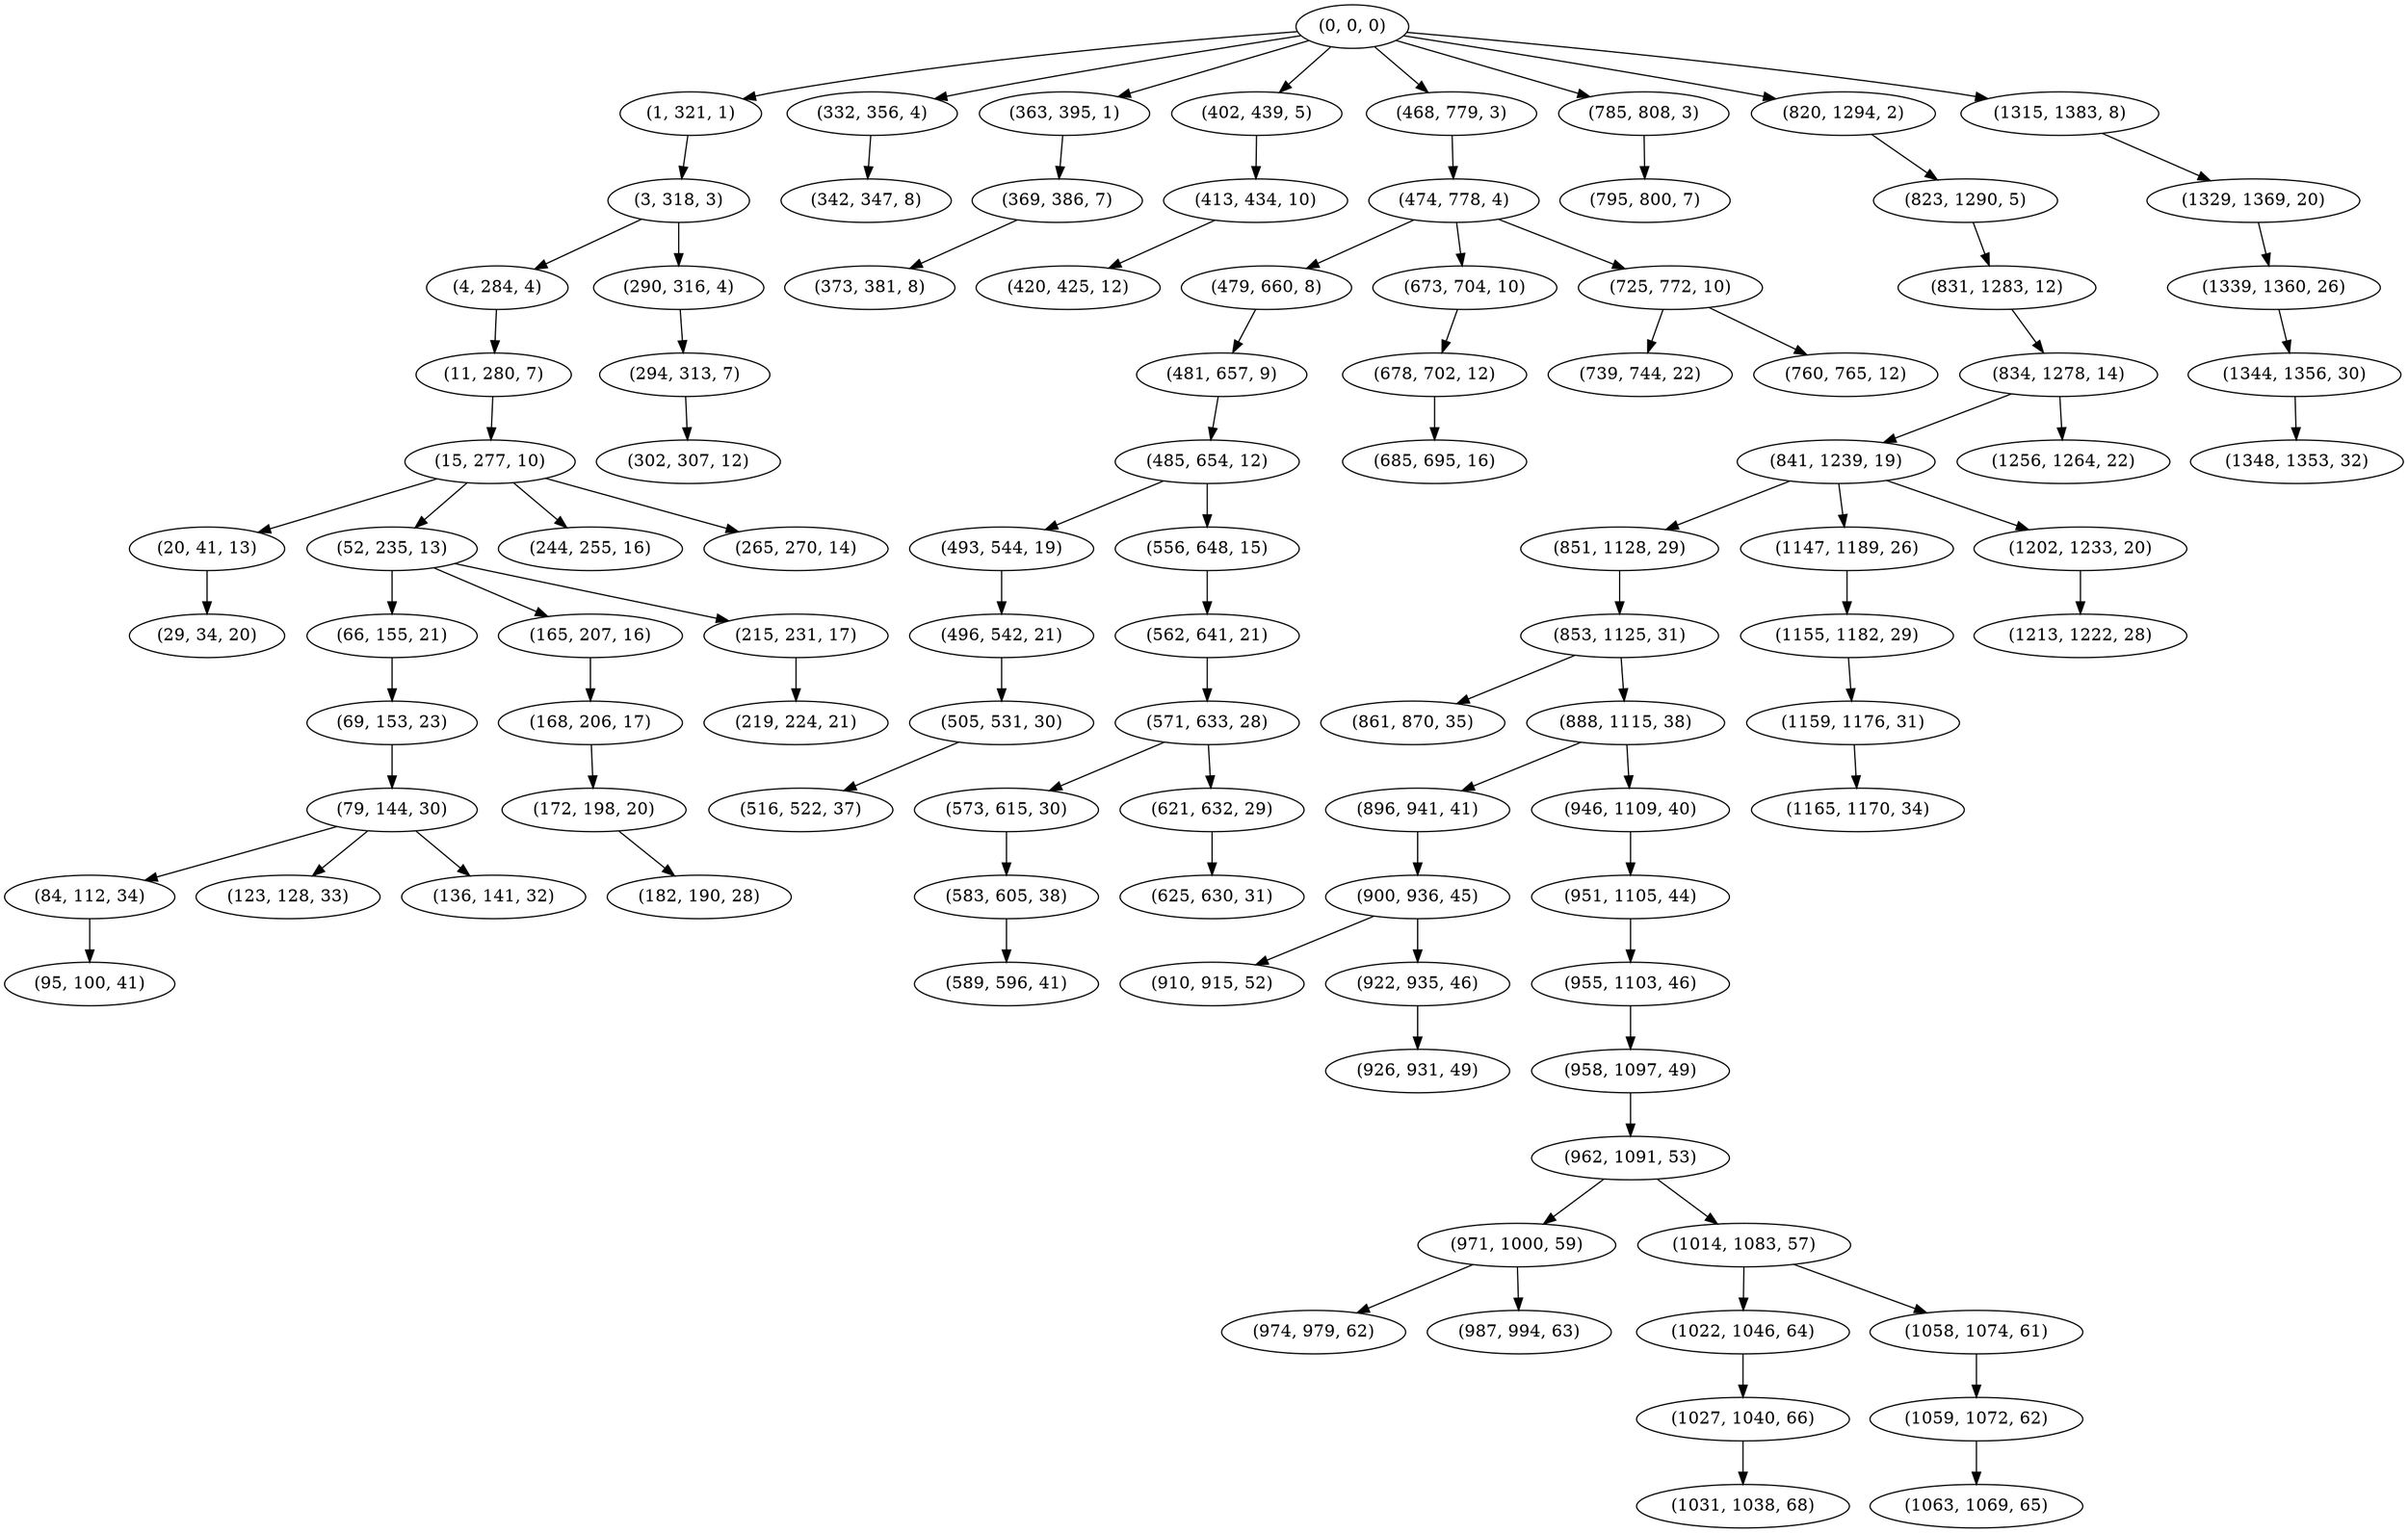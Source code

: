digraph tree {
    "(0, 0, 0)";
    "(1, 321, 1)";
    "(3, 318, 3)";
    "(4, 284, 4)";
    "(11, 280, 7)";
    "(15, 277, 10)";
    "(20, 41, 13)";
    "(29, 34, 20)";
    "(52, 235, 13)";
    "(66, 155, 21)";
    "(69, 153, 23)";
    "(79, 144, 30)";
    "(84, 112, 34)";
    "(95, 100, 41)";
    "(123, 128, 33)";
    "(136, 141, 32)";
    "(165, 207, 16)";
    "(168, 206, 17)";
    "(172, 198, 20)";
    "(182, 190, 28)";
    "(215, 231, 17)";
    "(219, 224, 21)";
    "(244, 255, 16)";
    "(265, 270, 14)";
    "(290, 316, 4)";
    "(294, 313, 7)";
    "(302, 307, 12)";
    "(332, 356, 4)";
    "(342, 347, 8)";
    "(363, 395, 1)";
    "(369, 386, 7)";
    "(373, 381, 8)";
    "(402, 439, 5)";
    "(413, 434, 10)";
    "(420, 425, 12)";
    "(468, 779, 3)";
    "(474, 778, 4)";
    "(479, 660, 8)";
    "(481, 657, 9)";
    "(485, 654, 12)";
    "(493, 544, 19)";
    "(496, 542, 21)";
    "(505, 531, 30)";
    "(516, 522, 37)";
    "(556, 648, 15)";
    "(562, 641, 21)";
    "(571, 633, 28)";
    "(573, 615, 30)";
    "(583, 605, 38)";
    "(589, 596, 41)";
    "(621, 632, 29)";
    "(625, 630, 31)";
    "(673, 704, 10)";
    "(678, 702, 12)";
    "(685, 695, 16)";
    "(725, 772, 10)";
    "(739, 744, 22)";
    "(760, 765, 12)";
    "(785, 808, 3)";
    "(795, 800, 7)";
    "(820, 1294, 2)";
    "(823, 1290, 5)";
    "(831, 1283, 12)";
    "(834, 1278, 14)";
    "(841, 1239, 19)";
    "(851, 1128, 29)";
    "(853, 1125, 31)";
    "(861, 870, 35)";
    "(888, 1115, 38)";
    "(896, 941, 41)";
    "(900, 936, 45)";
    "(910, 915, 52)";
    "(922, 935, 46)";
    "(926, 931, 49)";
    "(946, 1109, 40)";
    "(951, 1105, 44)";
    "(955, 1103, 46)";
    "(958, 1097, 49)";
    "(962, 1091, 53)";
    "(971, 1000, 59)";
    "(974, 979, 62)";
    "(987, 994, 63)";
    "(1014, 1083, 57)";
    "(1022, 1046, 64)";
    "(1027, 1040, 66)";
    "(1031, 1038, 68)";
    "(1058, 1074, 61)";
    "(1059, 1072, 62)";
    "(1063, 1069, 65)";
    "(1147, 1189, 26)";
    "(1155, 1182, 29)";
    "(1159, 1176, 31)";
    "(1165, 1170, 34)";
    "(1202, 1233, 20)";
    "(1213, 1222, 28)";
    "(1256, 1264, 22)";
    "(1315, 1383, 8)";
    "(1329, 1369, 20)";
    "(1339, 1360, 26)";
    "(1344, 1356, 30)";
    "(1348, 1353, 32)";
    "(0, 0, 0)" -> "(1, 321, 1)";
    "(0, 0, 0)" -> "(332, 356, 4)";
    "(0, 0, 0)" -> "(363, 395, 1)";
    "(0, 0, 0)" -> "(402, 439, 5)";
    "(0, 0, 0)" -> "(468, 779, 3)";
    "(0, 0, 0)" -> "(785, 808, 3)";
    "(0, 0, 0)" -> "(820, 1294, 2)";
    "(0, 0, 0)" -> "(1315, 1383, 8)";
    "(1, 321, 1)" -> "(3, 318, 3)";
    "(3, 318, 3)" -> "(4, 284, 4)";
    "(3, 318, 3)" -> "(290, 316, 4)";
    "(4, 284, 4)" -> "(11, 280, 7)";
    "(11, 280, 7)" -> "(15, 277, 10)";
    "(15, 277, 10)" -> "(20, 41, 13)";
    "(15, 277, 10)" -> "(52, 235, 13)";
    "(15, 277, 10)" -> "(244, 255, 16)";
    "(15, 277, 10)" -> "(265, 270, 14)";
    "(20, 41, 13)" -> "(29, 34, 20)";
    "(52, 235, 13)" -> "(66, 155, 21)";
    "(52, 235, 13)" -> "(165, 207, 16)";
    "(52, 235, 13)" -> "(215, 231, 17)";
    "(66, 155, 21)" -> "(69, 153, 23)";
    "(69, 153, 23)" -> "(79, 144, 30)";
    "(79, 144, 30)" -> "(84, 112, 34)";
    "(79, 144, 30)" -> "(123, 128, 33)";
    "(79, 144, 30)" -> "(136, 141, 32)";
    "(84, 112, 34)" -> "(95, 100, 41)";
    "(165, 207, 16)" -> "(168, 206, 17)";
    "(168, 206, 17)" -> "(172, 198, 20)";
    "(172, 198, 20)" -> "(182, 190, 28)";
    "(215, 231, 17)" -> "(219, 224, 21)";
    "(290, 316, 4)" -> "(294, 313, 7)";
    "(294, 313, 7)" -> "(302, 307, 12)";
    "(332, 356, 4)" -> "(342, 347, 8)";
    "(363, 395, 1)" -> "(369, 386, 7)";
    "(369, 386, 7)" -> "(373, 381, 8)";
    "(402, 439, 5)" -> "(413, 434, 10)";
    "(413, 434, 10)" -> "(420, 425, 12)";
    "(468, 779, 3)" -> "(474, 778, 4)";
    "(474, 778, 4)" -> "(479, 660, 8)";
    "(474, 778, 4)" -> "(673, 704, 10)";
    "(474, 778, 4)" -> "(725, 772, 10)";
    "(479, 660, 8)" -> "(481, 657, 9)";
    "(481, 657, 9)" -> "(485, 654, 12)";
    "(485, 654, 12)" -> "(493, 544, 19)";
    "(485, 654, 12)" -> "(556, 648, 15)";
    "(493, 544, 19)" -> "(496, 542, 21)";
    "(496, 542, 21)" -> "(505, 531, 30)";
    "(505, 531, 30)" -> "(516, 522, 37)";
    "(556, 648, 15)" -> "(562, 641, 21)";
    "(562, 641, 21)" -> "(571, 633, 28)";
    "(571, 633, 28)" -> "(573, 615, 30)";
    "(571, 633, 28)" -> "(621, 632, 29)";
    "(573, 615, 30)" -> "(583, 605, 38)";
    "(583, 605, 38)" -> "(589, 596, 41)";
    "(621, 632, 29)" -> "(625, 630, 31)";
    "(673, 704, 10)" -> "(678, 702, 12)";
    "(678, 702, 12)" -> "(685, 695, 16)";
    "(725, 772, 10)" -> "(739, 744, 22)";
    "(725, 772, 10)" -> "(760, 765, 12)";
    "(785, 808, 3)" -> "(795, 800, 7)";
    "(820, 1294, 2)" -> "(823, 1290, 5)";
    "(823, 1290, 5)" -> "(831, 1283, 12)";
    "(831, 1283, 12)" -> "(834, 1278, 14)";
    "(834, 1278, 14)" -> "(841, 1239, 19)";
    "(834, 1278, 14)" -> "(1256, 1264, 22)";
    "(841, 1239, 19)" -> "(851, 1128, 29)";
    "(841, 1239, 19)" -> "(1147, 1189, 26)";
    "(841, 1239, 19)" -> "(1202, 1233, 20)";
    "(851, 1128, 29)" -> "(853, 1125, 31)";
    "(853, 1125, 31)" -> "(861, 870, 35)";
    "(853, 1125, 31)" -> "(888, 1115, 38)";
    "(888, 1115, 38)" -> "(896, 941, 41)";
    "(888, 1115, 38)" -> "(946, 1109, 40)";
    "(896, 941, 41)" -> "(900, 936, 45)";
    "(900, 936, 45)" -> "(910, 915, 52)";
    "(900, 936, 45)" -> "(922, 935, 46)";
    "(922, 935, 46)" -> "(926, 931, 49)";
    "(946, 1109, 40)" -> "(951, 1105, 44)";
    "(951, 1105, 44)" -> "(955, 1103, 46)";
    "(955, 1103, 46)" -> "(958, 1097, 49)";
    "(958, 1097, 49)" -> "(962, 1091, 53)";
    "(962, 1091, 53)" -> "(971, 1000, 59)";
    "(962, 1091, 53)" -> "(1014, 1083, 57)";
    "(971, 1000, 59)" -> "(974, 979, 62)";
    "(971, 1000, 59)" -> "(987, 994, 63)";
    "(1014, 1083, 57)" -> "(1022, 1046, 64)";
    "(1014, 1083, 57)" -> "(1058, 1074, 61)";
    "(1022, 1046, 64)" -> "(1027, 1040, 66)";
    "(1027, 1040, 66)" -> "(1031, 1038, 68)";
    "(1058, 1074, 61)" -> "(1059, 1072, 62)";
    "(1059, 1072, 62)" -> "(1063, 1069, 65)";
    "(1147, 1189, 26)" -> "(1155, 1182, 29)";
    "(1155, 1182, 29)" -> "(1159, 1176, 31)";
    "(1159, 1176, 31)" -> "(1165, 1170, 34)";
    "(1202, 1233, 20)" -> "(1213, 1222, 28)";
    "(1315, 1383, 8)" -> "(1329, 1369, 20)";
    "(1329, 1369, 20)" -> "(1339, 1360, 26)";
    "(1339, 1360, 26)" -> "(1344, 1356, 30)";
    "(1344, 1356, 30)" -> "(1348, 1353, 32)";
}
